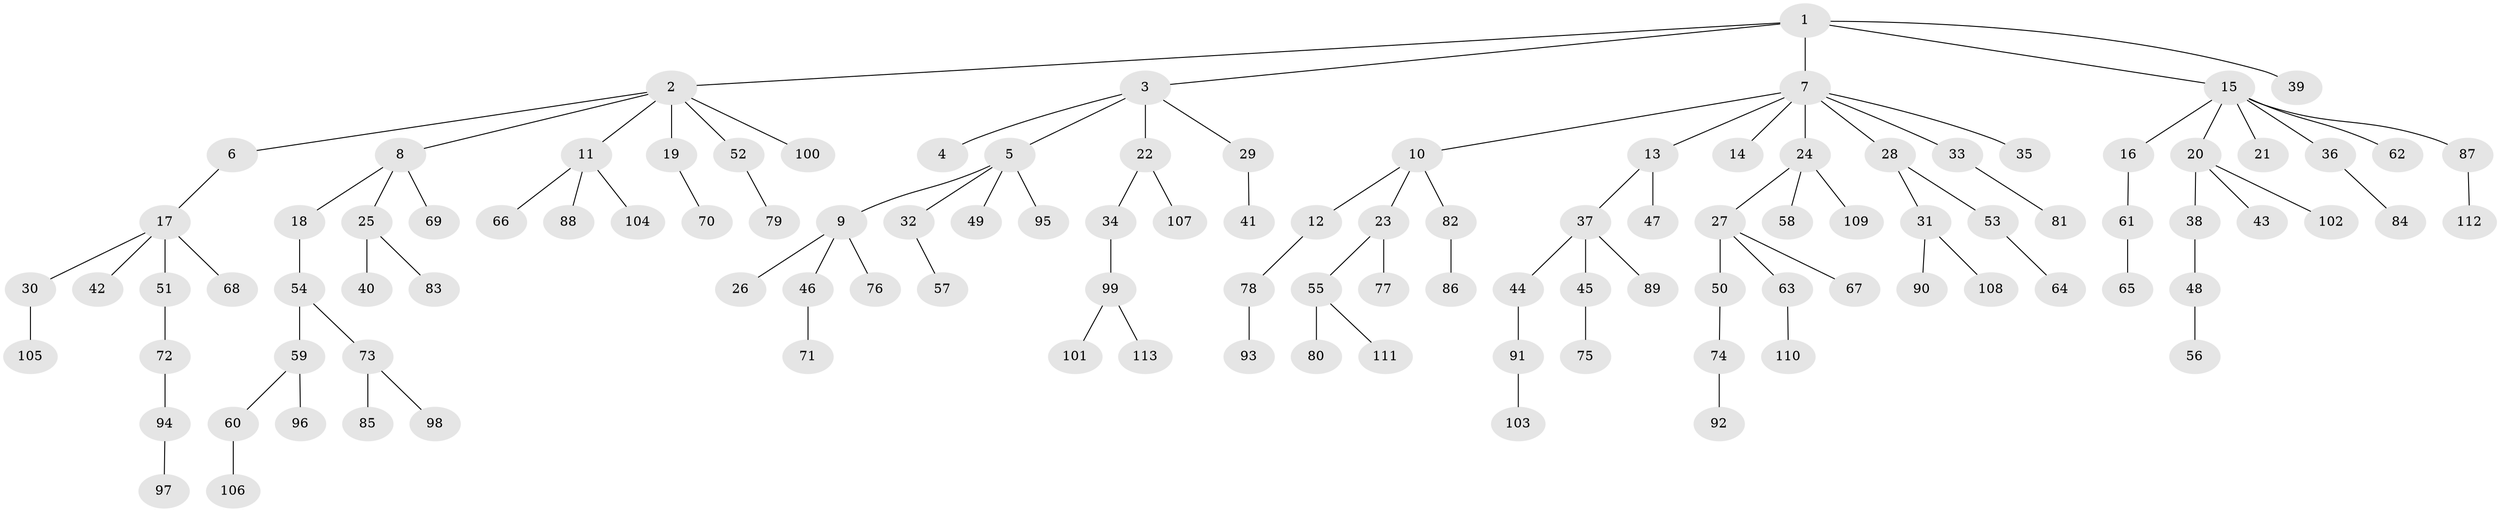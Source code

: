 // coarse degree distribution, {4: 0.10526315789473684, 7: 0.02631578947368421, 5: 0.013157894736842105, 1: 0.5789473684210527, 2: 0.17105263157894737, 8: 0.013157894736842105, 3: 0.09210526315789473}
// Generated by graph-tools (version 1.1) at 2025/52/02/27/25 19:52:10]
// undirected, 113 vertices, 112 edges
graph export_dot {
graph [start="1"]
  node [color=gray90,style=filled];
  1;
  2;
  3;
  4;
  5;
  6;
  7;
  8;
  9;
  10;
  11;
  12;
  13;
  14;
  15;
  16;
  17;
  18;
  19;
  20;
  21;
  22;
  23;
  24;
  25;
  26;
  27;
  28;
  29;
  30;
  31;
  32;
  33;
  34;
  35;
  36;
  37;
  38;
  39;
  40;
  41;
  42;
  43;
  44;
  45;
  46;
  47;
  48;
  49;
  50;
  51;
  52;
  53;
  54;
  55;
  56;
  57;
  58;
  59;
  60;
  61;
  62;
  63;
  64;
  65;
  66;
  67;
  68;
  69;
  70;
  71;
  72;
  73;
  74;
  75;
  76;
  77;
  78;
  79;
  80;
  81;
  82;
  83;
  84;
  85;
  86;
  87;
  88;
  89;
  90;
  91;
  92;
  93;
  94;
  95;
  96;
  97;
  98;
  99;
  100;
  101;
  102;
  103;
  104;
  105;
  106;
  107;
  108;
  109;
  110;
  111;
  112;
  113;
  1 -- 2;
  1 -- 3;
  1 -- 7;
  1 -- 15;
  1 -- 39;
  2 -- 6;
  2 -- 8;
  2 -- 11;
  2 -- 19;
  2 -- 52;
  2 -- 100;
  3 -- 4;
  3 -- 5;
  3 -- 22;
  3 -- 29;
  5 -- 9;
  5 -- 32;
  5 -- 49;
  5 -- 95;
  6 -- 17;
  7 -- 10;
  7 -- 13;
  7 -- 14;
  7 -- 24;
  7 -- 28;
  7 -- 33;
  7 -- 35;
  8 -- 18;
  8 -- 25;
  8 -- 69;
  9 -- 26;
  9 -- 46;
  9 -- 76;
  10 -- 12;
  10 -- 23;
  10 -- 82;
  11 -- 66;
  11 -- 88;
  11 -- 104;
  12 -- 78;
  13 -- 37;
  13 -- 47;
  15 -- 16;
  15 -- 20;
  15 -- 21;
  15 -- 36;
  15 -- 62;
  15 -- 87;
  16 -- 61;
  17 -- 30;
  17 -- 42;
  17 -- 51;
  17 -- 68;
  18 -- 54;
  19 -- 70;
  20 -- 38;
  20 -- 43;
  20 -- 102;
  22 -- 34;
  22 -- 107;
  23 -- 55;
  23 -- 77;
  24 -- 27;
  24 -- 58;
  24 -- 109;
  25 -- 40;
  25 -- 83;
  27 -- 50;
  27 -- 63;
  27 -- 67;
  28 -- 31;
  28 -- 53;
  29 -- 41;
  30 -- 105;
  31 -- 90;
  31 -- 108;
  32 -- 57;
  33 -- 81;
  34 -- 99;
  36 -- 84;
  37 -- 44;
  37 -- 45;
  37 -- 89;
  38 -- 48;
  44 -- 91;
  45 -- 75;
  46 -- 71;
  48 -- 56;
  50 -- 74;
  51 -- 72;
  52 -- 79;
  53 -- 64;
  54 -- 59;
  54 -- 73;
  55 -- 80;
  55 -- 111;
  59 -- 60;
  59 -- 96;
  60 -- 106;
  61 -- 65;
  63 -- 110;
  72 -- 94;
  73 -- 85;
  73 -- 98;
  74 -- 92;
  78 -- 93;
  82 -- 86;
  87 -- 112;
  91 -- 103;
  94 -- 97;
  99 -- 101;
  99 -- 113;
}
